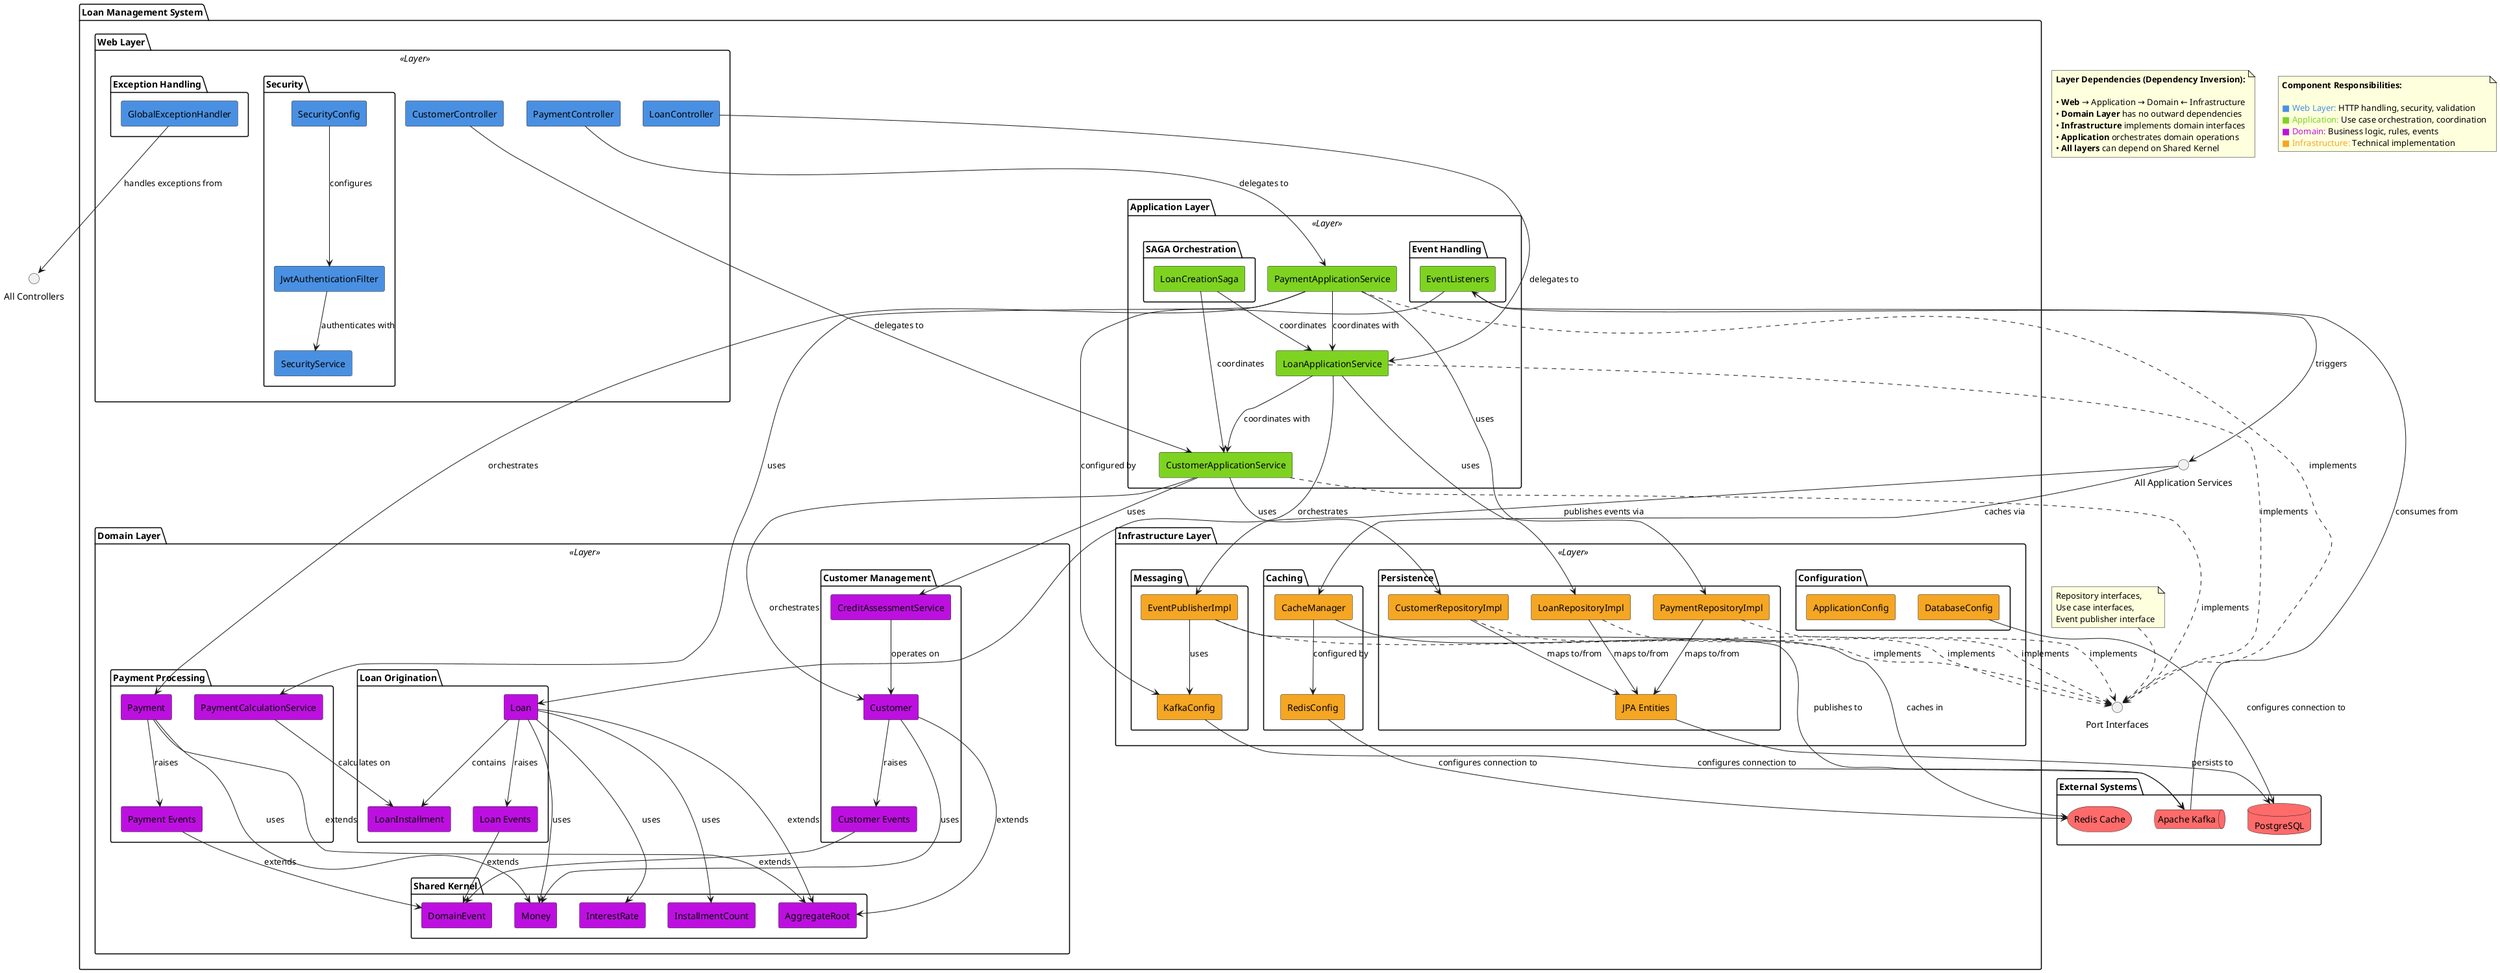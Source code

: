 @startuml Component Diagram

!define WEB_COLOR #4A90E2
!define APP_COLOR #7ED321
!define DOMAIN_COLOR #BD10E0
!define INFRA_COLOR #F5A623
!define DATABASE_COLOR #FF6B6B

skinparam backgroundColor #FFFFFF
skinparam componentStyle rectangle

package "Loan Management System" {

    package "Web Layer" <<Layer>> {

        component [CustomerController] as CustomerCtrl WEB_COLOR
        component [LoanController] as LoanCtrl WEB_COLOR
        component [PaymentController] as PaymentCtrl WEB_COLOR

        package "Security" {
            component [JwtAuthenticationFilter] as JwtFilter WEB_COLOR
            component [SecurityConfig] as SecurityConfig WEB_COLOR
            component [SecurityService] as SecurityService WEB_COLOR
        }

        package "Exception Handling" {
            component [GlobalExceptionHandler] as ExceptionHandler WEB_COLOR
        }
    }

    package "Application Layer" <<Layer>> {

        component [CustomerApplicationService] as CustomerApp APP_COLOR
        component [LoanApplicationService] as LoanApp APP_COLOR
        component [PaymentApplicationService] as PaymentApp APP_COLOR

        package "SAGA Orchestration" {
            component [LoanCreationSaga] as LoanSaga APP_COLOR
        }

        package "Event Handling" {
            component [EventListeners] as EventListeners APP_COLOR
        }
    }

    package "Domain Layer" <<Layer>> {

        package "Customer Management" {
            component [Customer] as CustomerAgg DOMAIN_COLOR
            component [CreditAssessmentService] as CreditService DOMAIN_COLOR
            component [Customer Events] as CustomerEvents DOMAIN_COLOR
        }

        package "Loan Origination" {
            component [Loan] as LoanAgg DOMAIN_COLOR
            component [LoanInstallment] as LoanInstallment DOMAIN_COLOR
            component [Loan Events] as LoanEvents DOMAIN_COLOR
        }

        package "Payment Processing" {
            component [Payment] as PaymentAgg DOMAIN_COLOR
            component [PaymentCalculationService] as PaymentCalcService DOMAIN_COLOR
            component [Payment Events] as PaymentEvents DOMAIN_COLOR
        }

        package "Shared Kernel" {
            component [Money] as Money DOMAIN_COLOR
            component [InterestRate] as InterestRate DOMAIN_COLOR
            component [InstallmentCount] as InstallmentCount DOMAIN_COLOR
            component [AggregateRoot] as AggregateRoot DOMAIN_COLOR
            component [DomainEvent] as DomainEvent DOMAIN_COLOR
        }
    }

    package "Infrastructure Layer" <<Layer>> {

        package "Persistence" {
            component [CustomerRepositoryImpl] as CustomerRepo INFRA_COLOR
            component [LoanRepositoryImpl] as LoanRepo INFRA_COLOR
            component [PaymentRepositoryImpl] as PaymentRepo INFRA_COLOR
            component [JPA Entities] as JpaEntities INFRA_COLOR
        }

        package "Messaging" {
            component [EventPublisherImpl] as EventPublisher INFRA_COLOR
            component [KafkaConfig] as KafkaConfig INFRA_COLOR
        }

        package "Caching" {
            component [RedisConfig] as RedisConfig INFRA_COLOR
            component [CacheManager] as CacheManager INFRA_COLOR
        }

        package "Configuration" {
            component [DatabaseConfig] as DatabaseConfig INFRA_COLOR
            component [ApplicationConfig] as ApplicationConfig INFRA_COLOR
        }
    }
}

package "External Systems" {
    database "PostgreSQL" as PostgreSQL DATABASE_COLOR
    queue "Apache Kafka" as Kafka DATABASE_COLOR
    storage "Redis Cache" as Redis DATABASE_COLOR
}

' Web Layer Dependencies
CustomerCtrl --> CustomerApp : delegates to
LoanCtrl --> LoanApp : delegates to
PaymentCtrl --> PaymentApp : delegates to

JwtFilter --> SecurityService : authenticates with
SecurityConfig --> JwtFilter : configures
ExceptionHandler --> "All Controllers" : handles exceptions from

' Application Layer Dependencies
CustomerApp --> CustomerAgg : orchestrates
CustomerApp --> CreditService : uses
LoanApp --> LoanAgg : orchestrates
LoanApp --> CustomerApp : coordinates with
PaymentApp --> PaymentAgg : orchestrates
PaymentApp --> PaymentCalcService : uses
PaymentApp --> LoanApp : coordinates with

LoanSaga --> CustomerApp : coordinates
LoanSaga --> LoanApp : coordinates
EventListeners --> "All Application Services" : triggers

' Domain Layer Dependencies
CustomerAgg --> Money : uses
CustomerAgg --> AggregateRoot : extends
CustomerAgg --> CustomerEvents : raises
CreditService --> CustomerAgg : operates on

LoanAgg --> Money : uses
LoanAgg --> InterestRate : uses
LoanAgg --> InstallmentCount : uses
LoanAgg --> AggregateRoot : extends
LoanAgg --> LoanInstallment : contains
LoanAgg --> LoanEvents : raises

PaymentAgg --> Money : uses
PaymentAgg --> AggregateRoot : extends
PaymentAgg --> PaymentEvents : raises
PaymentCalcService --> LoanInstallment : calculates on

CustomerEvents --> DomainEvent : extends
LoanEvents --> DomainEvent : extends
PaymentEvents --> DomainEvent : extends

' Infrastructure Dependencies
CustomerApp --> CustomerRepo : uses
LoanApp --> LoanRepo : uses
PaymentApp --> PaymentRepo : uses

CustomerRepo --> JpaEntities : maps to/from
LoanRepo --> JpaEntities : maps to/from
PaymentRepo --> JpaEntities : maps to/from

"All Application Services" --> EventPublisher : publishes events via
EventPublisher --> KafkaConfig : uses
EventListeners --> KafkaConfig : configured by

"All Application Services" --> CacheManager : caches via
CacheManager --> RedisConfig : configured by

' External System Connections
JpaEntities --> PostgreSQL : persists to
EventPublisher --> Kafka : publishes to
EventListeners <-- Kafka : consumes from
CacheManager --> Redis : caches in

' Configuration Dependencies
DatabaseConfig --> PostgreSQL : configures connection to
KafkaConfig --> Kafka : configures connection to
RedisConfig --> Redis : configures connection to

interface "Port Interfaces" as Ports
note top of Ports : Repository interfaces,\nUse case interfaces,\nEvent publisher interface

CustomerApp ..> Ports : implements
LoanApp ..> Ports : implements
PaymentApp ..> Ports : implements

CustomerRepo ..> Ports : implements
LoanRepo ..> Ports : implements
PaymentRepo ..> Ports : implements
EventPublisher ..> Ports : implements

note as LayerRules
    <b>Layer Dependencies (Dependency Inversion):</b>

    • <b>Web</b> → Application → Domain ← Infrastructure
    • <b>Domain Layer</b> has no outward dependencies
    • <b>Infrastructure</b> implements domain interfaces
    • <b>Application</b> orchestrates domain operations
    • <b>All layers</b> can depend on Shared Kernel
end note

note as ComponentResponsibilities
    <b>Component Responsibilities:</b>

    <color:#4A90E2>■ Web Layer:</color> HTTP handling, security, validation
    <color:#7ED321>■ Application:</color> Use case orchestration, coordination
    <color:#BD10E0>■ Domain:</color> Business logic, rules, events
    <color:#F5A623>■ Infrastructure:</color> Technical implementation
end note

@enduml
